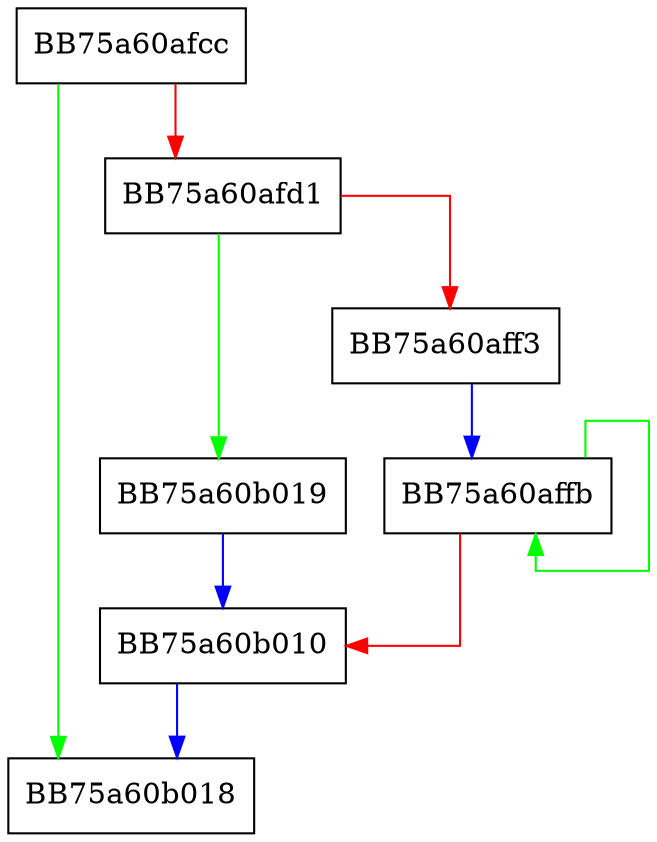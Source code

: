 digraph set_all_masks {
  node [shape="box"];
  graph [splines=ortho];
  BB75a60afcc -> BB75a60b018 [color="green"];
  BB75a60afcc -> BB75a60afd1 [color="red"];
  BB75a60afd1 -> BB75a60b019 [color="green"];
  BB75a60afd1 -> BB75a60aff3 [color="red"];
  BB75a60aff3 -> BB75a60affb [color="blue"];
  BB75a60affb -> BB75a60affb [color="green"];
  BB75a60affb -> BB75a60b010 [color="red"];
  BB75a60b010 -> BB75a60b018 [color="blue"];
  BB75a60b019 -> BB75a60b010 [color="blue"];
}